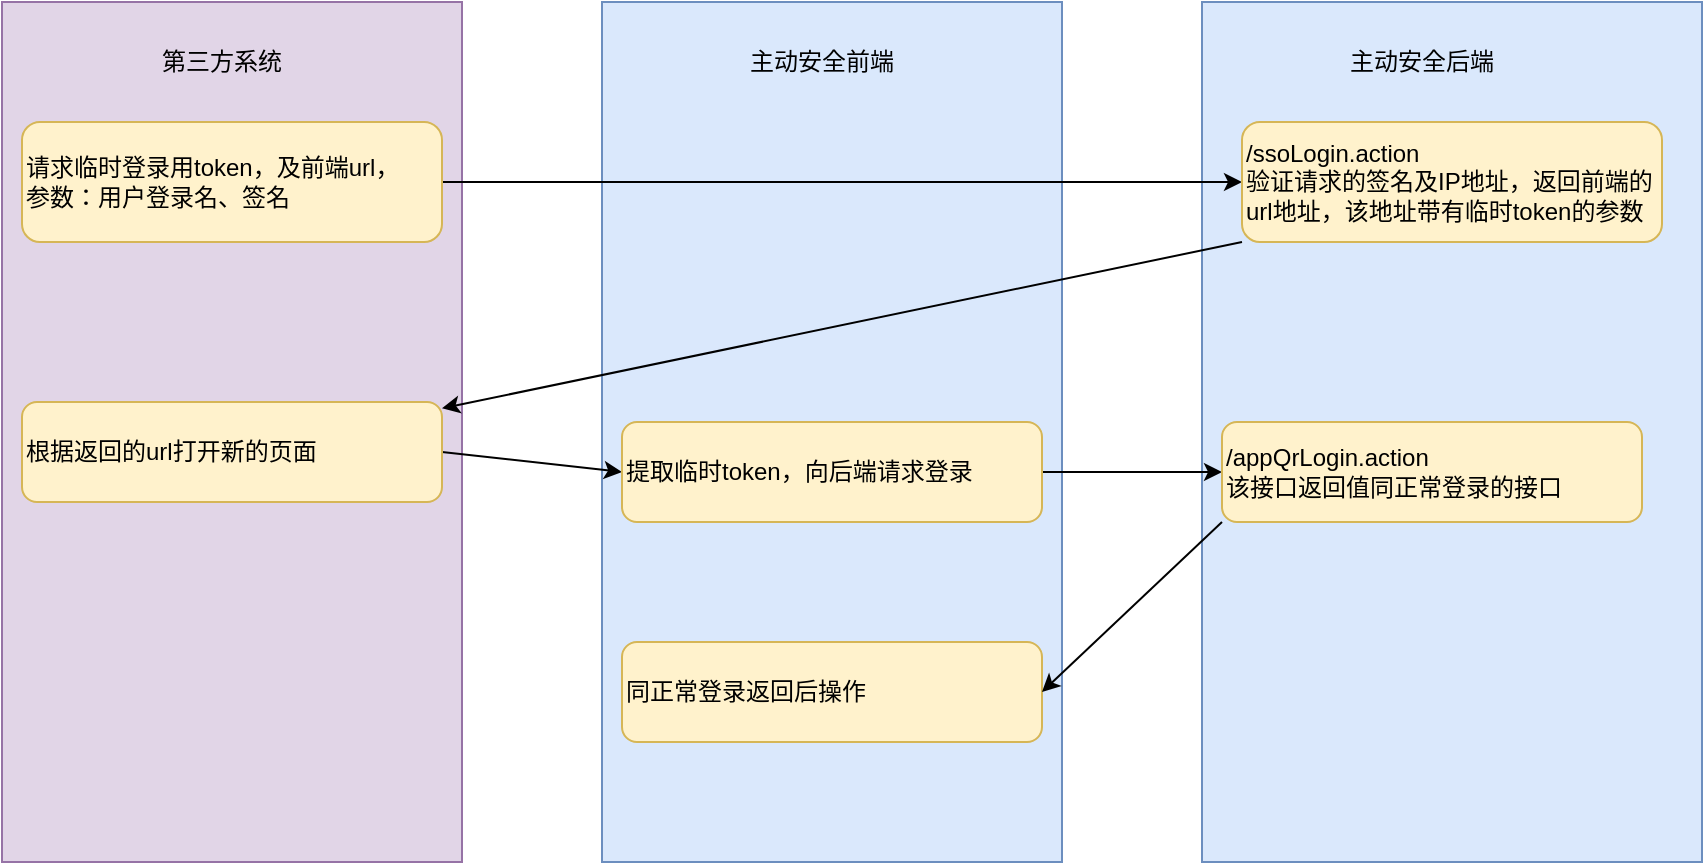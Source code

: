 <mxfile version="12.5.3" type="device"><diagram id="SDn5MiDf9w0Vc6qwVZw5" name="第 1 页"><mxGraphModel dx="1024" dy="592" grid="0" gridSize="10" guides="1" tooltips="1" connect="1" arrows="1" fold="1" page="1" pageScale="1" pageWidth="1654" pageHeight="1169" math="0" shadow="0"><root><mxCell id="0"/><mxCell id="1" parent="0"/><mxCell id="fK-sufeyENr9x7bhdJxQ-5" value="" style="rounded=0;whiteSpace=wrap;html=1;fillColor=#dae8fc;strokeColor=#6c8ebf;" vertex="1" parent="1"><mxGeometry x="770" y="90" width="250" height="430" as="geometry"/></mxCell><mxCell id="fK-sufeyENr9x7bhdJxQ-2" value="" style="rounded=0;whiteSpace=wrap;html=1;fillColor=#e1d5e7;strokeColor=#9673a6;" vertex="1" parent="1"><mxGeometry x="170" y="90" width="230" height="430" as="geometry"/></mxCell><mxCell id="fK-sufeyENr9x7bhdJxQ-3" value="" style="rounded=0;whiteSpace=wrap;html=1;fillColor=#dae8fc;strokeColor=#6c8ebf;" vertex="1" parent="1"><mxGeometry x="470" y="90" width="230" height="430" as="geometry"/></mxCell><mxCell id="fK-sufeyENr9x7bhdJxQ-7" value="第三方系统" style="text;html=1;strokeColor=none;fillColor=none;align=center;verticalAlign=middle;whiteSpace=wrap;rounded=0;" vertex="1" parent="1"><mxGeometry x="210" y="110" width="140" height="20" as="geometry"/></mxCell><mxCell id="fK-sufeyENr9x7bhdJxQ-8" value="主动安全前端" style="text;html=1;strokeColor=none;fillColor=none;align=center;verticalAlign=middle;whiteSpace=wrap;rounded=0;" vertex="1" parent="1"><mxGeometry x="510" y="110" width="140" height="20" as="geometry"/></mxCell><mxCell id="fK-sufeyENr9x7bhdJxQ-9" value="主动安全后端" style="text;html=1;strokeColor=none;fillColor=none;align=center;verticalAlign=middle;whiteSpace=wrap;rounded=0;" vertex="1" parent="1"><mxGeometry x="810" y="110" width="140" height="20" as="geometry"/></mxCell><mxCell id="fK-sufeyENr9x7bhdJxQ-16" style="edgeStyle=none;rounded=0;orthogonalLoop=1;jettySize=auto;html=1;exitX=1;exitY=0.5;exitDx=0;exitDy=0;entryX=0;entryY=0.5;entryDx=0;entryDy=0;" edge="1" parent="1" source="fK-sufeyENr9x7bhdJxQ-10" target="fK-sufeyENr9x7bhdJxQ-15"><mxGeometry relative="1" as="geometry"/></mxCell><mxCell id="fK-sufeyENr9x7bhdJxQ-10" value="请求临时登录用token，及前端url，&lt;br&gt;参数：用户登录名、签名" style="rounded=1;whiteSpace=wrap;html=1;fillColor=#fff2cc;strokeColor=#d6b656;align=left;" vertex="1" parent="1"><mxGeometry x="180" y="150" width="210" height="60" as="geometry"/></mxCell><mxCell id="fK-sufeyENr9x7bhdJxQ-20" style="edgeStyle=none;rounded=0;orthogonalLoop=1;jettySize=auto;html=1;exitX=1;exitY=0.5;exitDx=0;exitDy=0;entryX=0;entryY=0.5;entryDx=0;entryDy=0;" edge="1" parent="1" source="fK-sufeyENr9x7bhdJxQ-17" target="fK-sufeyENr9x7bhdJxQ-19"><mxGeometry relative="1" as="geometry"/></mxCell><mxCell id="fK-sufeyENr9x7bhdJxQ-17" value="根据返回的url打开新的页面" style="rounded=1;whiteSpace=wrap;html=1;fillColor=#fff2cc;strokeColor=#d6b656;align=left;" vertex="1" parent="1"><mxGeometry x="180" y="290" width="210" height="50" as="geometry"/></mxCell><mxCell id="fK-sufeyENr9x7bhdJxQ-23" style="edgeStyle=none;rounded=0;orthogonalLoop=1;jettySize=auto;html=1;exitX=1;exitY=0.5;exitDx=0;exitDy=0;entryX=0;entryY=0.5;entryDx=0;entryDy=0;" edge="1" parent="1" source="fK-sufeyENr9x7bhdJxQ-19" target="fK-sufeyENr9x7bhdJxQ-22"><mxGeometry relative="1" as="geometry"/></mxCell><mxCell id="fK-sufeyENr9x7bhdJxQ-19" value="提取临时token，向后端请求登录" style="rounded=1;whiteSpace=wrap;html=1;fillColor=#fff2cc;strokeColor=#d6b656;align=left;" vertex="1" parent="1"><mxGeometry x="480" y="300" width="210" height="50" as="geometry"/></mxCell><mxCell id="fK-sufeyENr9x7bhdJxQ-24" value="同正常登录返回后操作" style="rounded=1;whiteSpace=wrap;html=1;fillColor=#fff2cc;strokeColor=#d6b656;align=left;" vertex="1" parent="1"><mxGeometry x="480" y="410" width="210" height="50" as="geometry"/></mxCell><mxCell id="fK-sufeyENr9x7bhdJxQ-25" style="edgeStyle=none;rounded=0;orthogonalLoop=1;jettySize=auto;html=1;exitX=0;exitY=1;exitDx=0;exitDy=0;entryX=1;entryY=0.5;entryDx=0;entryDy=0;" edge="1" parent="1" source="fK-sufeyENr9x7bhdJxQ-22" target="fK-sufeyENr9x7bhdJxQ-24"><mxGeometry relative="1" as="geometry"/></mxCell><mxCell id="fK-sufeyENr9x7bhdJxQ-22" value="/appQrLogin.action&lt;br&gt;该接口返回值同正常登录的接口" style="rounded=1;whiteSpace=wrap;html=1;fillColor=#fff2cc;strokeColor=#d6b656;align=left;" vertex="1" parent="1"><mxGeometry x="780" y="300" width="210" height="50" as="geometry"/></mxCell><mxCell id="fK-sufeyENr9x7bhdJxQ-18" style="edgeStyle=none;rounded=0;orthogonalLoop=1;jettySize=auto;html=1;exitX=0;exitY=1;exitDx=0;exitDy=0;" edge="1" parent="1" source="fK-sufeyENr9x7bhdJxQ-15" target="fK-sufeyENr9x7bhdJxQ-17"><mxGeometry relative="1" as="geometry"/></mxCell><mxCell id="fK-sufeyENr9x7bhdJxQ-15" value="/ssoLogin.action&lt;br&gt;验证请求的签名及IP地址，返回前端的url地址，该地址带有临时token的参数" style="rounded=1;whiteSpace=wrap;html=1;fillColor=#fff2cc;strokeColor=#d6b656;align=left;" vertex="1" parent="1"><mxGeometry x="790" y="150" width="210" height="60" as="geometry"/></mxCell></root></mxGraphModel></diagram></mxfile>